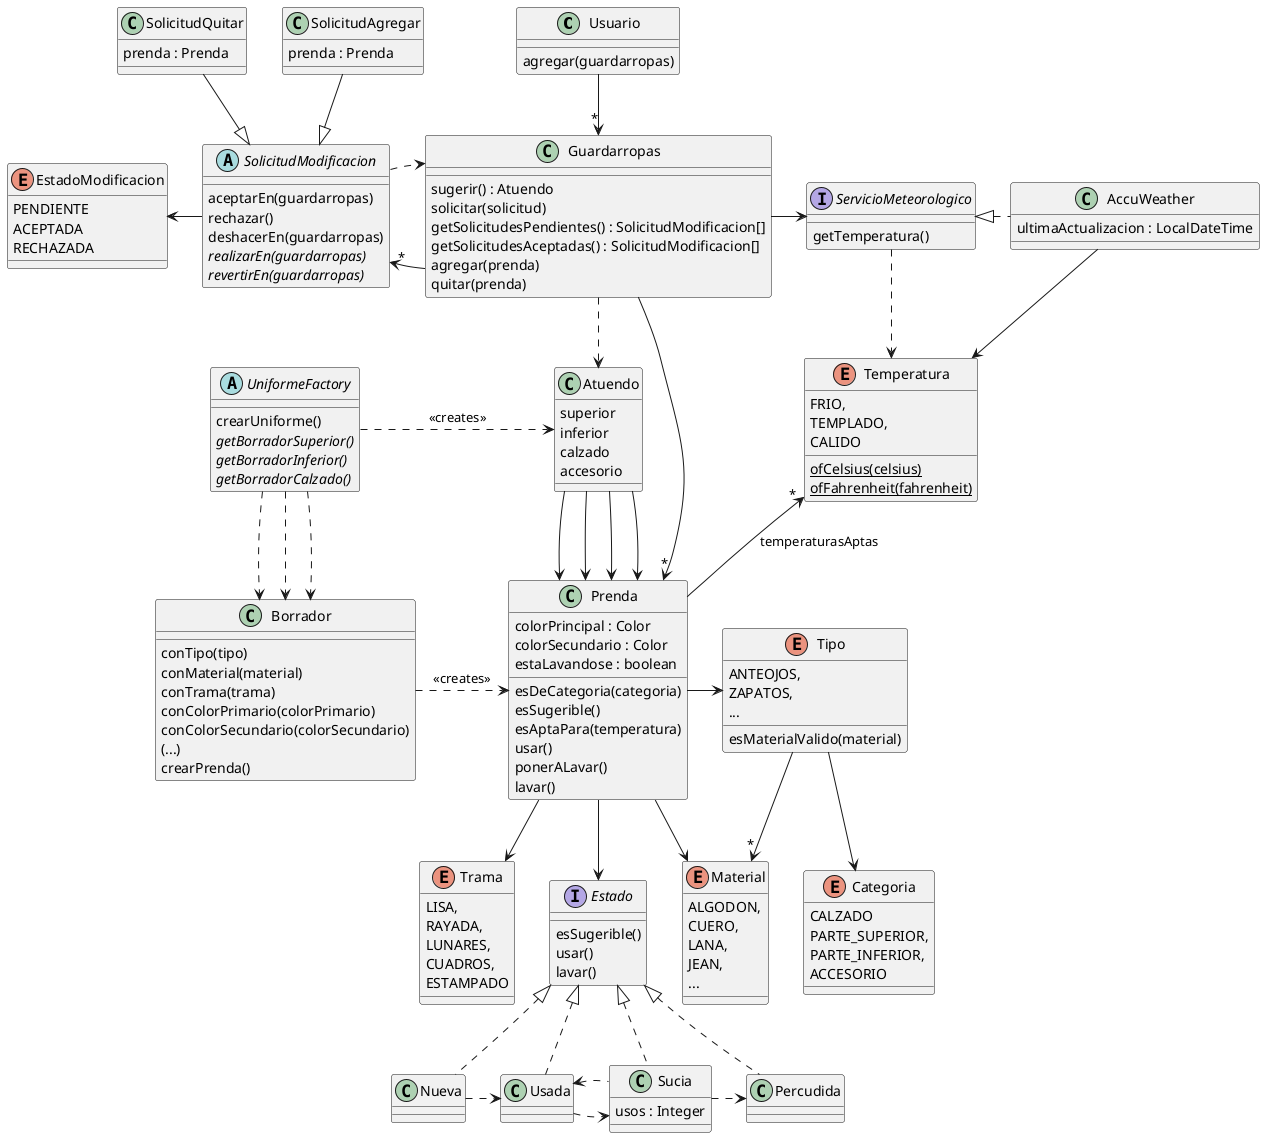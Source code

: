 @startuml iteracion-5

class Usuario {
    agregar(guardarropas)
}

Usuario --> "*" Guardarropas

class Guardarropas {
  sugerir() : Atuendo
  solicitar(solicitud)
  getSolicitudesPendientes() : SolicitudModificacion[]
  getSolicitudesAceptadas() : SolicitudModificacion[]
  agregar(prenda)
  quitar(prenda)
}

Guardarropas ..> Atuendo
Guardarropas -right-> "*" Prenda
Guardarropas -right-> ServicioMeteorologico
Guardarropas -left-> "*" SolicitudModificacion

abstract class SolicitudModificacion {
    aceptarEn(guardarropas)
    rechazar()
    deshacerEn(guardarropas)
    {abstract} realizarEn(guardarropas)
    {abstract} revertirEn(guardarropas)
}

SolicitudModificacion ..> Guardarropas
SolicitudModificacion -left-> EstadoModificacion

enum EstadoModificacion {
    PENDIENTE
    ACEPTADA
    RECHAZADA
}

SolicitudModificacion <|-up- SolicitudAgregar
SolicitudModificacion <|-up- SolicitudQuitar

class SolicitudAgregar {
    prenda : Prenda
}

class SolicitudQuitar {
    prenda : Prenda
}

interface ServicioMeteorologico {
    getTemperatura()
}

ServicioMeteorologico ..> Temperatura

ServicioMeteorologico <|.right. AccuWeather

class AccuWeather {
    ultimaActualizacion : LocalDateTime
}

AccuWeather --> Temperatura

enum Temperatura {
    FRIO,
    TEMPLADO,
    CALIDO
    {static} ofCelsius(celsius)
    {static} ofFahrenheit(fahrenheit)
}

abstract UniformeFactory {
  crearUniforme()
  {abstract} getBorradorSuperior()
  {abstract} getBorradorInferior()
  {abstract} getBorradorCalzado()
}

UniformeFactory .right.> Atuendo : <<creates>>
UniformeFactory ..> Borrador
UniformeFactory ..> Borrador
UniformeFactory ..> Borrador

class Atuendo {
   superior
   inferior
   calzado
   accesorio
}

Atuendo --> Prenda
Atuendo --> Prenda
Atuendo --> Prenda
Atuendo --> Prenda

class Borrador {
  conTipo(tipo)
  conMaterial(material)
  conTrama(trama)
  conColorPrimario(colorPrimario)
  conColorSecundario(colorSecundario)
  (...)
  crearPrenda()
}

Borrador .right.> Prenda : <<creates>>

class Prenda {
 colorPrincipal : Color
 colorSecundario : Color
 estaLavandose : boolean
 esDeCategoria(categoria)
 esSugerible()
 esAptaPara(temperatura)
 usar()
 ponerALavar()
 lavar()
}

Prenda -up-> "*" Temperatura : "temperaturasAptas"
Prenda -right-> Tipo
Prenda --> Material
Prenda --> Trama
Prenda --> Estado

enum Material {
  ALGODON,
  CUERO,
  LANA,
  JEAN,
  ...
}

enum Trama {
  LISA,
  RAYADA,
  LUNARES,
  CUADROS,
  ESTAMPADO
}

enum Tipo {
  ANTEOJOS,
  ZAPATOS,
  ...
  esMaterialValido(material)
}

Tipo --> "*" Material
Tipo --> Categoria

enum Categoria {
  CALZADO
  PARTE_SUPERIOR,
  PARTE_INFERIOR,
  ACCESORIO
}

interface Estado {
 esSugerible()
 usar()
 lavar()
}

Estado <|.. Nueva
Estado <|.. Usada
Estado <|.. Sucia
Estado <|.. Percudida

Nueva .right.> Usada
Usada .right.> Sucia
Sucia .left.> Usada
Sucia .right.> Percudida

class Sucia {
  usos : Integer
}

@enduml
